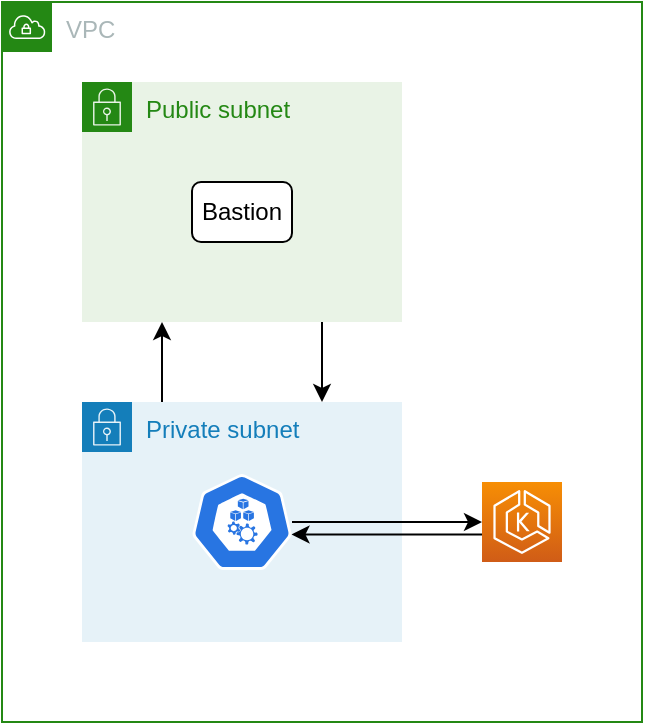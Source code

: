 <mxfile version="14.9.9" type="device"><diagram id="Qn1j_9j2IpsrCUB6E1hG" name="go-whispers"><mxGraphModel dx="1422" dy="765" grid="1" gridSize="10" guides="1" tooltips="1" connect="1" arrows="1" fold="1" page="1" pageScale="1" pageWidth="827" pageHeight="1169" math="0" shadow="0"><root><mxCell id="0"/><mxCell id="1" parent="0"/><mxCell id="BEjTSboWX8Kso5We1Mns-1" value="VPC" style="points=[[0,0],[0.25,0],[0.5,0],[0.75,0],[1,0],[1,0.25],[1,0.5],[1,0.75],[1,1],[0.75,1],[0.5,1],[0.25,1],[0,1],[0,0.75],[0,0.5],[0,0.25]];outlineConnect=0;gradientColor=none;html=1;whiteSpace=wrap;fontSize=12;fontStyle=0;shape=mxgraph.aws4.group;grIcon=mxgraph.aws4.group_vpc;strokeColor=#248814;fillColor=none;verticalAlign=top;align=left;spacingLeft=30;fontColor=#AAB7B8;dashed=0;" vertex="1" parent="1"><mxGeometry x="40" y="40" width="320" height="360" as="geometry"/></mxCell><mxCell id="BEjTSboWX8Kso5We1Mns-12" style="edgeStyle=orthogonalEdgeStyle;rounded=0;orthogonalLoop=1;jettySize=auto;html=1;exitX=0.25;exitY=0;exitDx=0;exitDy=0;entryX=0.25;entryY=1;entryDx=0;entryDy=0;" edge="1" parent="1" source="BEjTSboWX8Kso5We1Mns-2" target="BEjTSboWX8Kso5We1Mns-3"><mxGeometry relative="1" as="geometry"/></mxCell><mxCell id="BEjTSboWX8Kso5We1Mns-2" value="Private subnet" style="points=[[0,0],[0.25,0],[0.5,0],[0.75,0],[1,0],[1,0.25],[1,0.5],[1,0.75],[1,1],[0.75,1],[0.5,1],[0.25,1],[0,1],[0,0.75],[0,0.5],[0,0.25]];outlineConnect=0;gradientColor=none;html=1;whiteSpace=wrap;fontSize=12;fontStyle=0;shape=mxgraph.aws4.group;grIcon=mxgraph.aws4.group_security_group;grStroke=0;strokeColor=#147EBA;fillColor=#E6F2F8;verticalAlign=top;align=left;spacingLeft=30;fontColor=#147EBA;dashed=0;" vertex="1" parent="1"><mxGeometry x="80" y="240" width="160" height="120" as="geometry"/></mxCell><mxCell id="BEjTSboWX8Kso5We1Mns-13" style="edgeStyle=orthogonalEdgeStyle;rounded=0;orthogonalLoop=1;jettySize=auto;html=1;exitX=0.75;exitY=1;exitDx=0;exitDy=0;entryX=0.75;entryY=0;entryDx=0;entryDy=0;" edge="1" parent="1" source="BEjTSboWX8Kso5We1Mns-3" target="BEjTSboWX8Kso5We1Mns-2"><mxGeometry relative="1" as="geometry"/></mxCell><mxCell id="BEjTSboWX8Kso5We1Mns-3" value="Public subnet" style="points=[[0,0],[0.25,0],[0.5,0],[0.75,0],[1,0],[1,0.25],[1,0.5],[1,0.75],[1,1],[0.75,1],[0.5,1],[0.25,1],[0,1],[0,0.75],[0,0.5],[0,0.25]];outlineConnect=0;gradientColor=none;html=1;whiteSpace=wrap;fontSize=12;fontStyle=0;shape=mxgraph.aws4.group;grIcon=mxgraph.aws4.group_security_group;grStroke=0;strokeColor=#248814;fillColor=#E9F3E6;verticalAlign=top;align=left;spacingLeft=30;fontColor=#248814;dashed=0;" vertex="1" parent="1"><mxGeometry x="80" y="80" width="160" height="120" as="geometry"/></mxCell><mxCell id="BEjTSboWX8Kso5We1Mns-9" style="edgeStyle=orthogonalEdgeStyle;rounded=0;orthogonalLoop=1;jettySize=auto;html=1;exitX=0.25;exitY=1;exitDx=0;exitDy=0;exitPerimeter=0;entryX=0.995;entryY=0.63;entryDx=0;entryDy=0;entryPerimeter=0;" edge="1" parent="1" source="BEjTSboWX8Kso5We1Mns-4" target="BEjTSboWX8Kso5We1Mns-8"><mxGeometry relative="1" as="geometry"><Array as="points"><mxPoint x="290" y="306"/></Array></mxGeometry></mxCell><mxCell id="BEjTSboWX8Kso5We1Mns-4" value="" style="points=[[0,0,0],[0.25,0,0],[0.5,0,0],[0.75,0,0],[1,0,0],[0,1,0],[0.25,1,0],[0.5,1,0],[0.75,1,0],[1,1,0],[0,0.25,0],[0,0.5,0],[0,0.75,0],[1,0.25,0],[1,0.5,0],[1,0.75,0]];outlineConnect=0;fontColor=#232F3E;gradientColor=#F78E04;gradientDirection=north;fillColor=#D05C17;strokeColor=#ffffff;dashed=0;verticalLabelPosition=bottom;verticalAlign=top;align=center;html=1;fontSize=12;fontStyle=0;aspect=fixed;shape=mxgraph.aws4.resourceIcon;resIcon=mxgraph.aws4.eks;" vertex="1" parent="1"><mxGeometry x="280" y="280" width="40" height="40" as="geometry"/></mxCell><mxCell id="BEjTSboWX8Kso5We1Mns-10" style="edgeStyle=orthogonalEdgeStyle;rounded=0;orthogonalLoop=1;jettySize=auto;html=1;entryX=0;entryY=0.5;entryDx=0;entryDy=0;entryPerimeter=0;" edge="1" parent="1" source="BEjTSboWX8Kso5We1Mns-8" target="BEjTSboWX8Kso5We1Mns-4"><mxGeometry relative="1" as="geometry"/></mxCell><mxCell id="BEjTSboWX8Kso5We1Mns-8" value="" style="html=1;dashed=0;whitespace=wrap;fillColor=#2875E2;strokeColor=#ffffff;points=[[0.005,0.63,0],[0.1,0.2,0],[0.9,0.2,0],[0.5,0,0],[0.995,0.63,0],[0.72,0.99,0],[0.5,1,0],[0.28,0.99,0]];shape=mxgraph.kubernetes.icon;prIcon=node" vertex="1" parent="1"><mxGeometry x="135" y="276" width="50" height="48" as="geometry"/></mxCell><mxCell id="BEjTSboWX8Kso5We1Mns-14" value="Bastion" style="rounded=1;whiteSpace=wrap;html=1;" vertex="1" parent="1"><mxGeometry x="135" y="130" width="50" height="30" as="geometry"/></mxCell></root></mxGraphModel></diagram></mxfile>